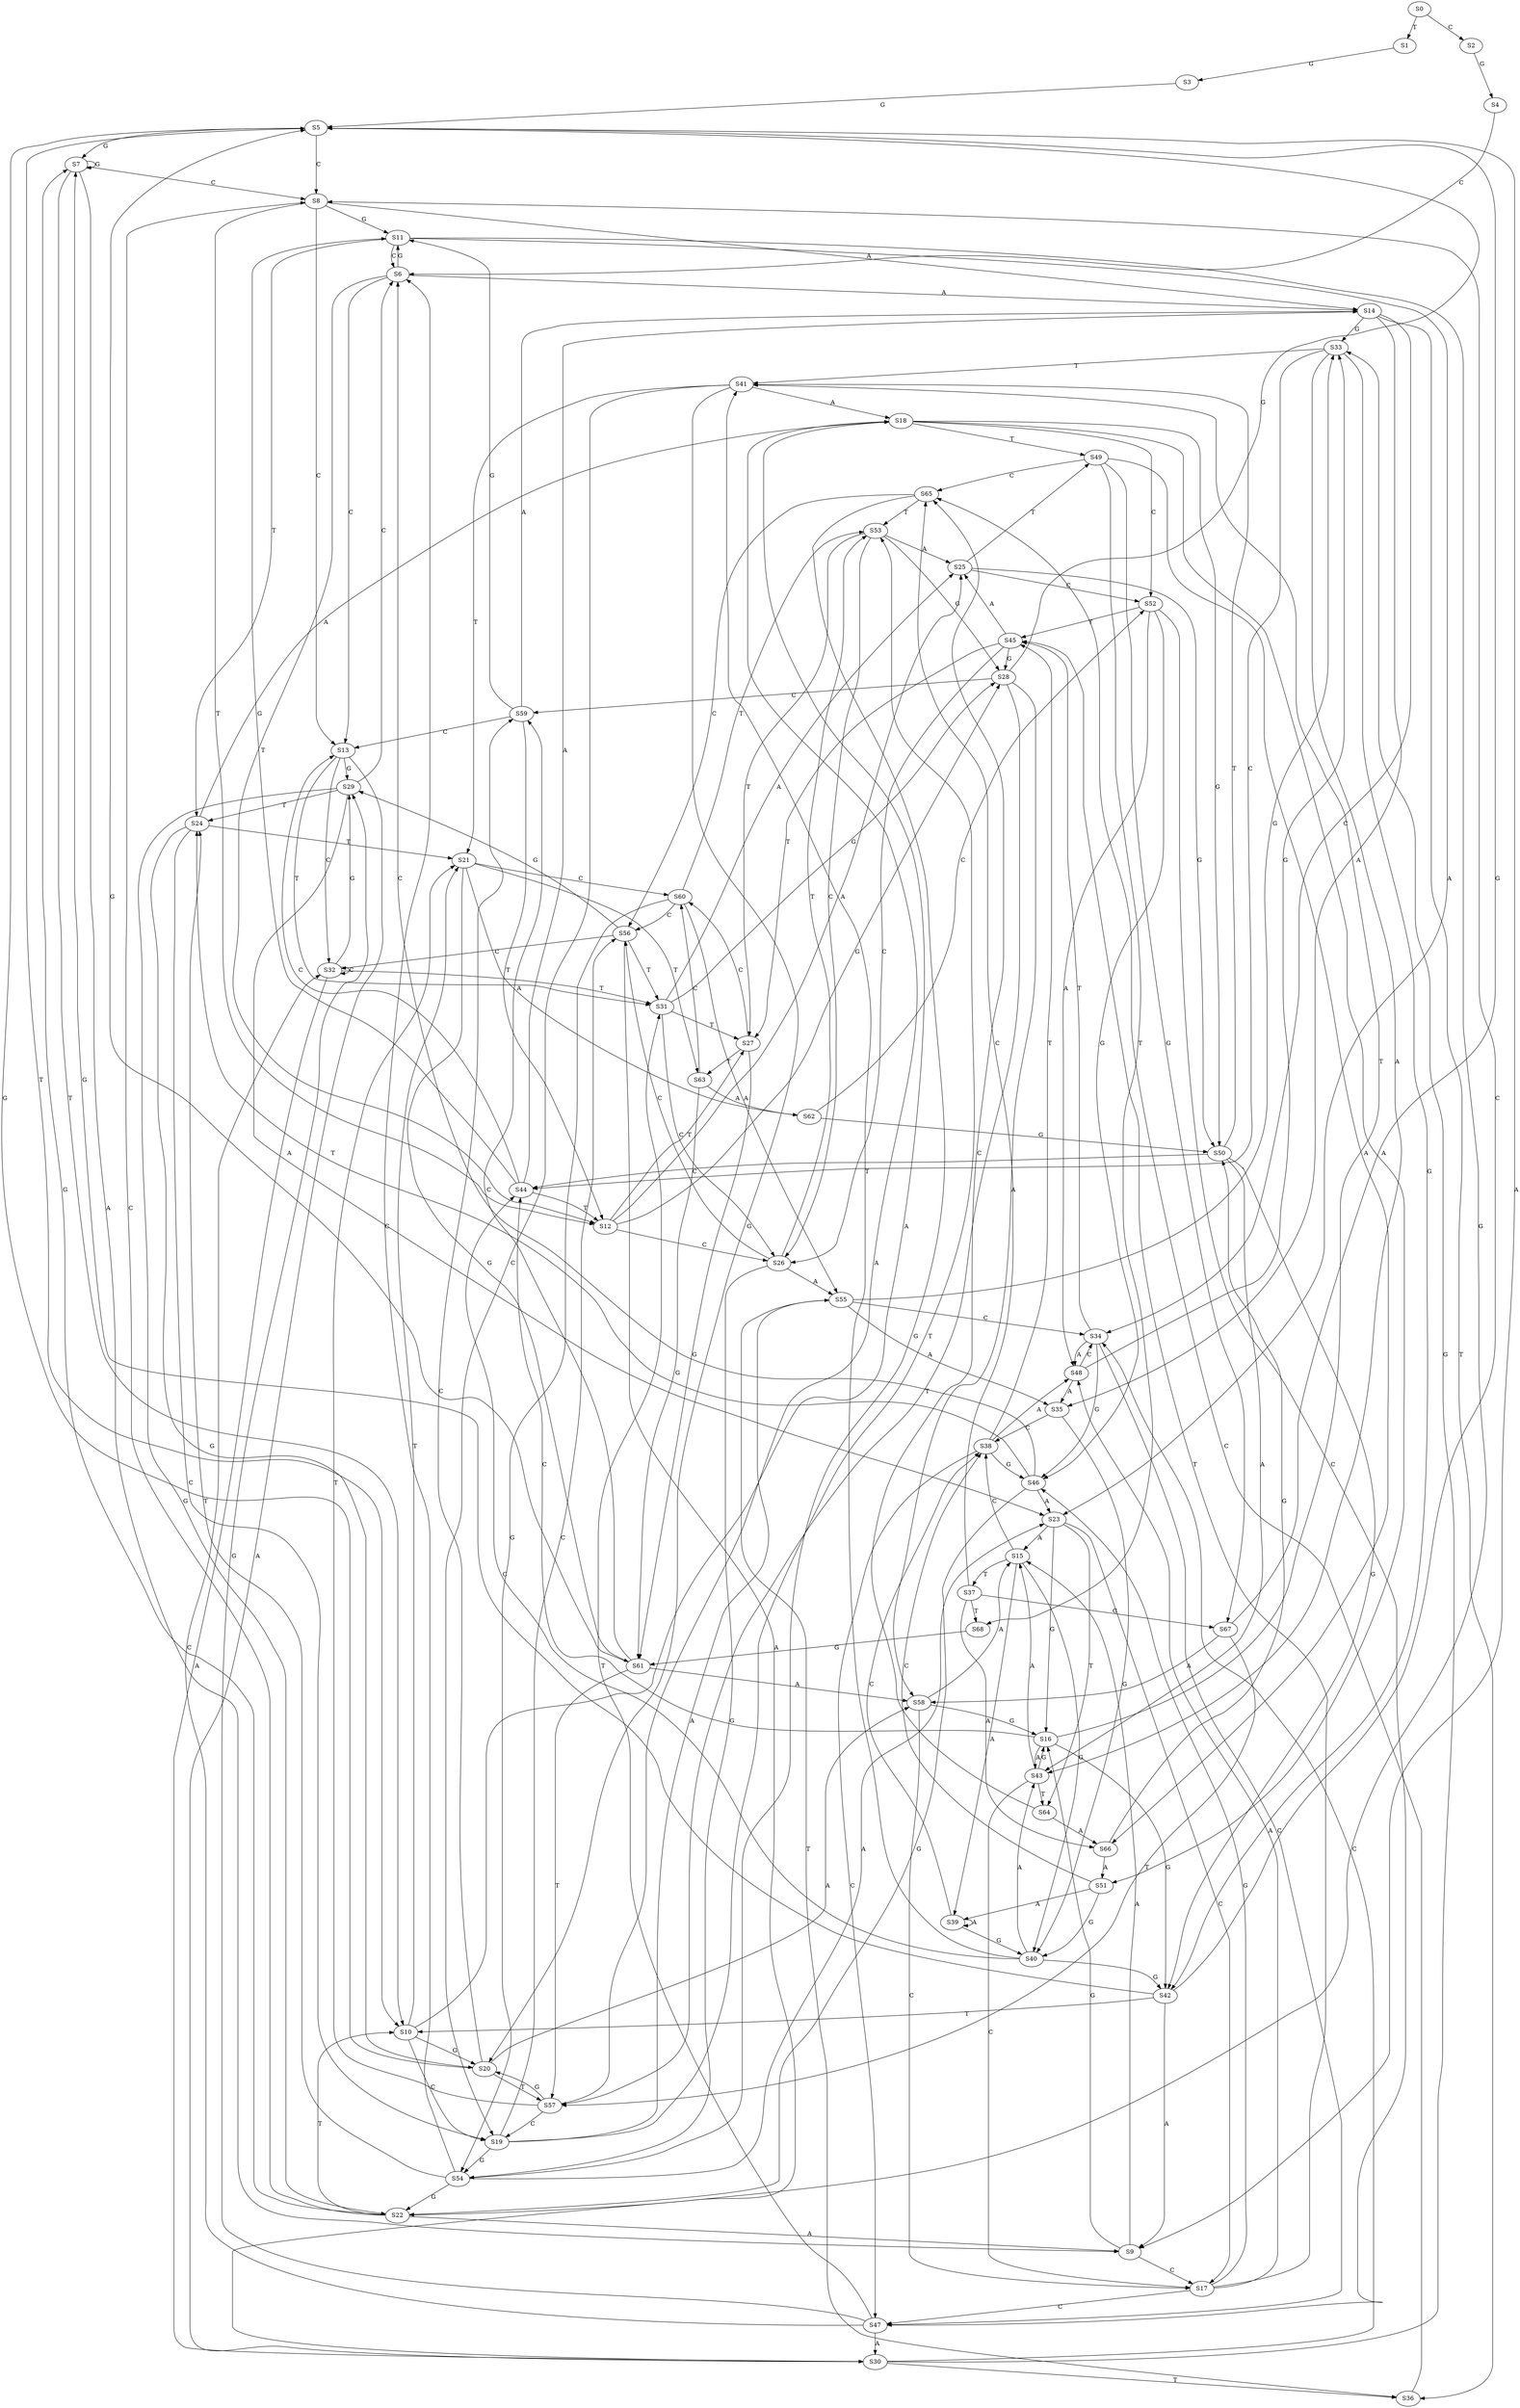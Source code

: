 strict digraph  {
	S0 -> S1 [ label = T ];
	S0 -> S2 [ label = C ];
	S1 -> S3 [ label = G ];
	S2 -> S4 [ label = G ];
	S3 -> S5 [ label = G ];
	S4 -> S6 [ label = C ];
	S5 -> S7 [ label = G ];
	S5 -> S8 [ label = C ];
	S5 -> S9 [ label = A ];
	S5 -> S10 [ label = T ];
	S6 -> S11 [ label = G ];
	S6 -> S12 [ label = T ];
	S6 -> S13 [ label = C ];
	S6 -> S14 [ label = A ];
	S7 -> S10 [ label = T ];
	S7 -> S8 [ label = C ];
	S7 -> S7 [ label = G ];
	S7 -> S9 [ label = A ];
	S8 -> S12 [ label = T ];
	S8 -> S13 [ label = C ];
	S8 -> S14 [ label = A ];
	S8 -> S11 [ label = G ];
	S9 -> S15 [ label = A ];
	S9 -> S16 [ label = G ];
	S9 -> S17 [ label = C ];
	S10 -> S18 [ label = A ];
	S10 -> S19 [ label = C ];
	S10 -> S20 [ label = G ];
	S10 -> S21 [ label = T ];
	S11 -> S22 [ label = G ];
	S11 -> S23 [ label = A ];
	S11 -> S24 [ label = T ];
	S11 -> S6 [ label = C ];
	S12 -> S25 [ label = A ];
	S12 -> S26 [ label = C ];
	S12 -> S27 [ label = T ];
	S12 -> S28 [ label = G ];
	S13 -> S29 [ label = G ];
	S13 -> S30 [ label = A ];
	S13 -> S31 [ label = T ];
	S13 -> S32 [ label = C ];
	S14 -> S33 [ label = G ];
	S14 -> S34 [ label = C ];
	S14 -> S35 [ label = A ];
	S14 -> S36 [ label = T ];
	S15 -> S37 [ label = T ];
	S15 -> S38 [ label = C ];
	S15 -> S39 [ label = A ];
	S15 -> S40 [ label = G ];
	S16 -> S41 [ label = T ];
	S16 -> S42 [ label = G ];
	S16 -> S43 [ label = A ];
	S16 -> S44 [ label = C ];
	S17 -> S45 [ label = T ];
	S17 -> S46 [ label = G ];
	S17 -> S47 [ label = C ];
	S17 -> S48 [ label = A ];
	S18 -> S49 [ label = T ];
	S18 -> S50 [ label = G ];
	S18 -> S51 [ label = A ];
	S18 -> S52 [ label = C ];
	S19 -> S53 [ label = T ];
	S19 -> S54 [ label = G ];
	S19 -> S55 [ label = A ];
	S19 -> S56 [ label = C ];
	S20 -> S57 [ label = T ];
	S20 -> S5 [ label = G ];
	S20 -> S58 [ label = A ];
	S20 -> S59 [ label = C ];
	S21 -> S60 [ label = C ];
	S21 -> S61 [ label = G ];
	S21 -> S62 [ label = A ];
	S21 -> S63 [ label = T ];
	S22 -> S9 [ label = A ];
	S22 -> S7 [ label = G ];
	S22 -> S8 [ label = C ];
	S22 -> S10 [ label = T ];
	S23 -> S15 [ label = A ];
	S23 -> S17 [ label = C ];
	S23 -> S16 [ label = G ];
	S23 -> S64 [ label = T ];
	S24 -> S19 [ label = C ];
	S24 -> S18 [ label = A ];
	S24 -> S20 [ label = G ];
	S24 -> S21 [ label = T ];
	S25 -> S50 [ label = G ];
	S25 -> S49 [ label = T ];
	S25 -> S52 [ label = C ];
	S26 -> S53 [ label = T ];
	S26 -> S54 [ label = G ];
	S26 -> S56 [ label = C ];
	S26 -> S55 [ label = A ];
	S27 -> S60 [ label = C ];
	S27 -> S63 [ label = T ];
	S27 -> S61 [ label = G ];
	S28 -> S58 [ label = A ];
	S28 -> S59 [ label = C ];
	S28 -> S5 [ label = G ];
	S28 -> S57 [ label = T ];
	S29 -> S23 [ label = A ];
	S29 -> S22 [ label = G ];
	S29 -> S24 [ label = T ];
	S29 -> S6 [ label = C ];
	S30 -> S33 [ label = G ];
	S30 -> S36 [ label = T ];
	S30 -> S34 [ label = C ];
	S31 -> S28 [ label = G ];
	S31 -> S26 [ label = C ];
	S31 -> S27 [ label = T ];
	S31 -> S25 [ label = A ];
	S32 -> S29 [ label = G ];
	S32 -> S32 [ label = C ];
	S32 -> S30 [ label = A ];
	S32 -> S31 [ label = T ];
	S33 -> S42 [ label = G ];
	S33 -> S41 [ label = T ];
	S33 -> S43 [ label = A ];
	S33 -> S44 [ label = C ];
	S34 -> S45 [ label = T ];
	S34 -> S46 [ label = G ];
	S34 -> S48 [ label = A ];
	S34 -> S47 [ label = C ];
	S35 -> S40 [ label = G ];
	S35 -> S38 [ label = C ];
	S36 -> S65 [ label = C ];
	S37 -> S66 [ label = A ];
	S37 -> S65 [ label = C ];
	S37 -> S67 [ label = G ];
	S37 -> S68 [ label = T ];
	S38 -> S48 [ label = A ];
	S38 -> S47 [ label = C ];
	S38 -> S46 [ label = G ];
	S38 -> S45 [ label = T ];
	S39 -> S40 [ label = G ];
	S39 -> S38 [ label = C ];
	S39 -> S39 [ label = A ];
	S40 -> S41 [ label = T ];
	S40 -> S43 [ label = A ];
	S40 -> S44 [ label = C ];
	S40 -> S42 [ label = G ];
	S41 -> S18 [ label = A ];
	S41 -> S19 [ label = C ];
	S41 -> S20 [ label = G ];
	S41 -> S21 [ label = T ];
	S42 -> S9 [ label = A ];
	S42 -> S7 [ label = G ];
	S42 -> S10 [ label = T ];
	S42 -> S8 [ label = C ];
	S43 -> S15 [ label = A ];
	S43 -> S17 [ label = C ];
	S43 -> S64 [ label = T ];
	S43 -> S16 [ label = G ];
	S44 -> S13 [ label = C ];
	S44 -> S14 [ label = A ];
	S44 -> S11 [ label = G ];
	S44 -> S12 [ label = T ];
	S45 -> S25 [ label = A ];
	S45 -> S26 [ label = C ];
	S45 -> S27 [ label = T ];
	S45 -> S28 [ label = G ];
	S46 -> S22 [ label = G ];
	S46 -> S23 [ label = A ];
	S46 -> S24 [ label = T ];
	S46 -> S6 [ label = C ];
	S47 -> S32 [ label = C ];
	S47 -> S30 [ label = A ];
	S47 -> S31 [ label = T ];
	S47 -> S29 [ label = G ];
	S48 -> S33 [ label = G ];
	S48 -> S34 [ label = C ];
	S48 -> S35 [ label = A ];
	S49 -> S65 [ label = C ];
	S49 -> S66 [ label = A ];
	S49 -> S68 [ label = T ];
	S49 -> S67 [ label = G ];
	S50 -> S41 [ label = T ];
	S50 -> S43 [ label = A ];
	S50 -> S44 [ label = C ];
	S50 -> S42 [ label = G ];
	S51 -> S40 [ label = G ];
	S51 -> S39 [ label = A ];
	S51 -> S38 [ label = C ];
	S52 -> S46 [ label = G ];
	S52 -> S45 [ label = T ];
	S52 -> S47 [ label = C ];
	S52 -> S48 [ label = A ];
	S53 -> S28 [ label = G ];
	S53 -> S26 [ label = C ];
	S53 -> S25 [ label = A ];
	S53 -> S27 [ label = T ];
	S54 -> S22 [ label = G ];
	S54 -> S24 [ label = T ];
	S54 -> S6 [ label = C ];
	S54 -> S23 [ label = A ];
	S55 -> S36 [ label = T ];
	S55 -> S34 [ label = C ];
	S55 -> S35 [ label = A ];
	S55 -> S33 [ label = G ];
	S56 -> S32 [ label = C ];
	S56 -> S30 [ label = A ];
	S56 -> S31 [ label = T ];
	S56 -> S29 [ label = G ];
	S57 -> S19 [ label = C ];
	S57 -> S21 [ label = T ];
	S57 -> S20 [ label = G ];
	S57 -> S18 [ label = A ];
	S58 -> S16 [ label = G ];
	S58 -> S17 [ label = C ];
	S58 -> S15 [ label = A ];
	S59 -> S13 [ label = C ];
	S59 -> S11 [ label = G ];
	S59 -> S12 [ label = T ];
	S59 -> S14 [ label = A ];
	S60 -> S55 [ label = A ];
	S60 -> S56 [ label = C ];
	S60 -> S54 [ label = G ];
	S60 -> S53 [ label = T ];
	S61 -> S5 [ label = G ];
	S61 -> S59 [ label = C ];
	S61 -> S57 [ label = T ];
	S61 -> S58 [ label = A ];
	S62 -> S52 [ label = C ];
	S62 -> S50 [ label = G ];
	S63 -> S61 [ label = G ];
	S63 -> S60 [ label = C ];
	S63 -> S62 [ label = A ];
	S64 -> S66 [ label = A ];
	S64 -> S65 [ label = C ];
	S65 -> S56 [ label = C ];
	S65 -> S54 [ label = G ];
	S65 -> S53 [ label = T ];
	S66 -> S50 [ label = G ];
	S66 -> S51 [ label = A ];
	S67 -> S5 [ label = G ];
	S67 -> S58 [ label = A ];
	S67 -> S57 [ label = T ];
	S68 -> S61 [ label = G ];
}
